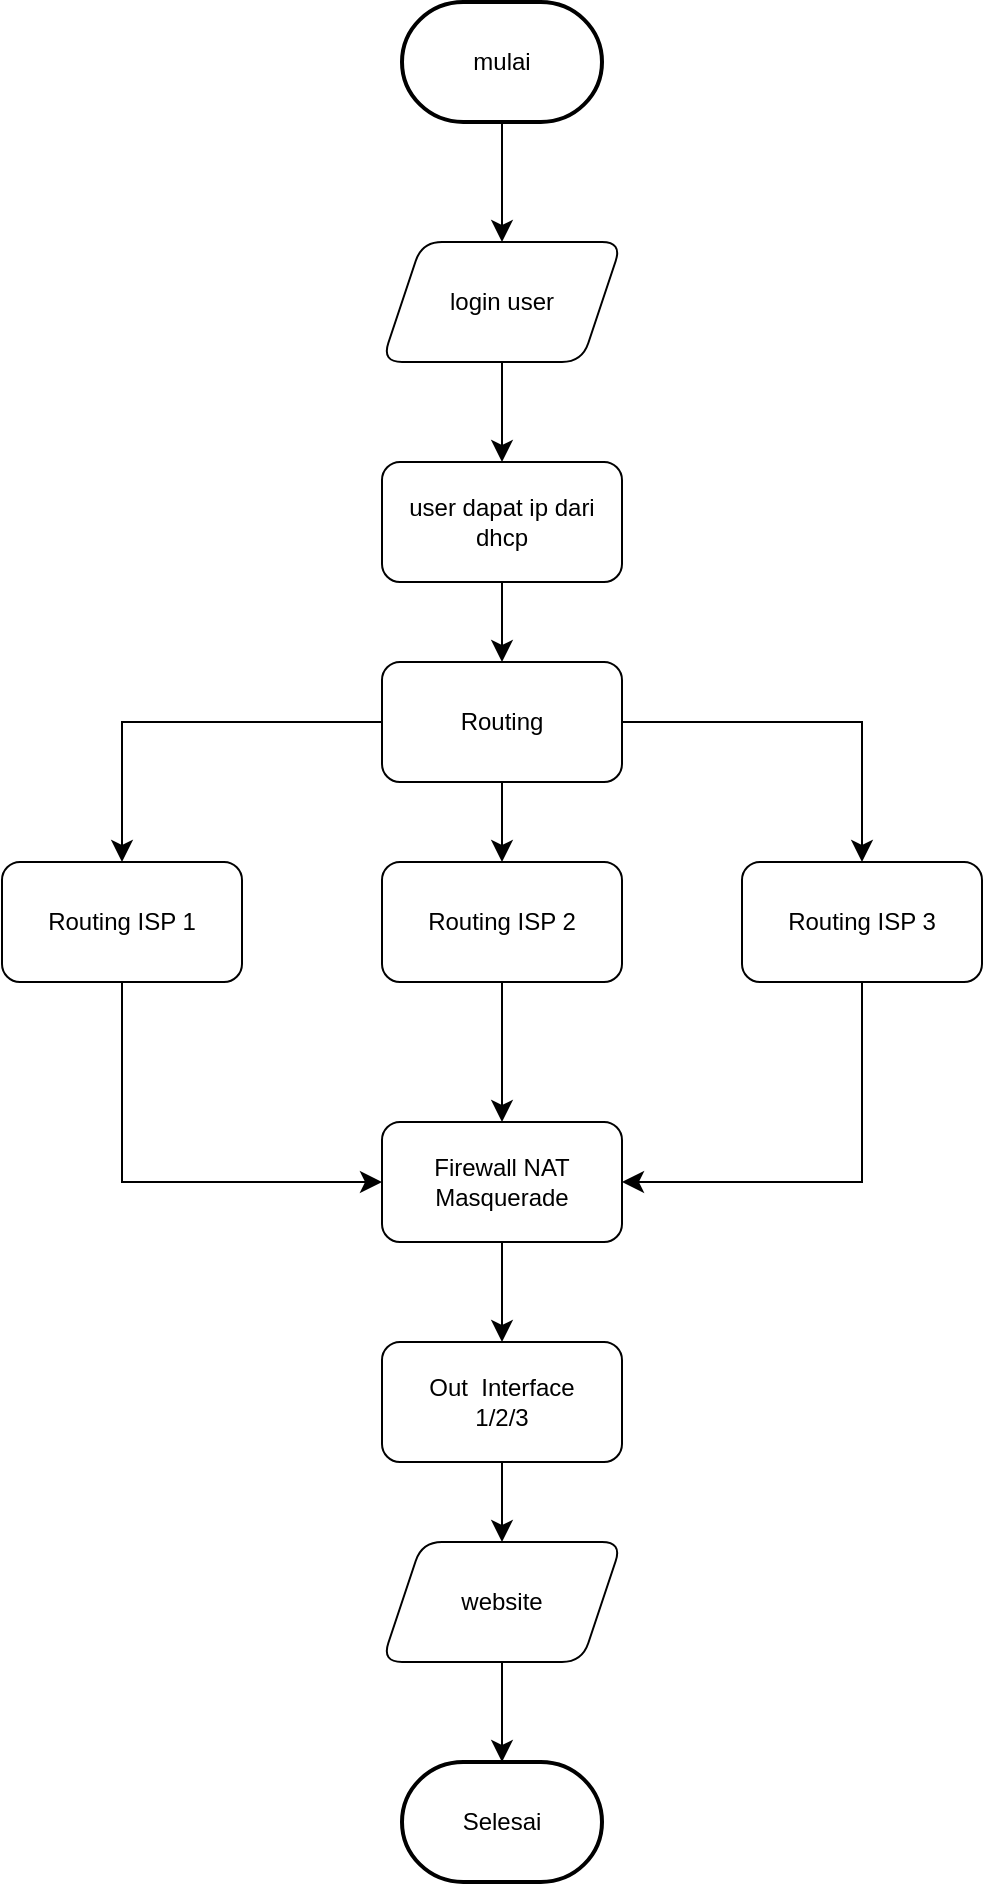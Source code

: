 <mxfile version="24.6.4" type="github" pages="2">
  <diagram id="C5RBs43oDa-KdzZeNtuy" name="Page-1">
    <mxGraphModel dx="1780" dy="1843" grid="1" gridSize="10" guides="1" tooltips="1" connect="1" arrows="1" fold="1" page="1" pageScale="1" pageWidth="827" pageHeight="1169" math="0" shadow="0">
      <root>
        <mxCell id="WIyWlLk6GJQsqaUBKTNV-0" />
        <mxCell id="WIyWlLk6GJQsqaUBKTNV-1" parent="WIyWlLk6GJQsqaUBKTNV-0" />
        <mxCell id="1H6QU65tW6yG9EJsWE8_-3" value="" style="edgeStyle=none;curved=1;rounded=0;orthogonalLoop=1;jettySize=auto;html=1;fontSize=12;startSize=8;endSize=8;" edge="1" parent="WIyWlLk6GJQsqaUBKTNV-1" source="1H6QU65tW6yG9EJsWE8_-0" target="1H6QU65tW6yG9EJsWE8_-2">
          <mxGeometry relative="1" as="geometry" />
        </mxCell>
        <mxCell id="1H6QU65tW6yG9EJsWE8_-0" value="login user" style="shape=parallelogram;perimeter=parallelogramPerimeter;whiteSpace=wrap;html=1;fixedSize=1;rounded=1;glass=0;strokeWidth=1;shadow=0;" vertex="1" parent="WIyWlLk6GJQsqaUBKTNV-1">
          <mxGeometry x="370" y="160" width="120" height="60" as="geometry" />
        </mxCell>
        <mxCell id="1H6QU65tW6yG9EJsWE8_-11" value="" style="edgeStyle=none;curved=1;rounded=0;orthogonalLoop=1;jettySize=auto;html=1;fontSize=12;startSize=8;endSize=8;" edge="1" parent="WIyWlLk6GJQsqaUBKTNV-1" source="1H6QU65tW6yG9EJsWE8_-2">
          <mxGeometry relative="1" as="geometry">
            <mxPoint x="430" y="370" as="targetPoint" />
          </mxGeometry>
        </mxCell>
        <mxCell id="1H6QU65tW6yG9EJsWE8_-2" value="user dapat ip dari dhcp" style="whiteSpace=wrap;html=1;rounded=1;glass=0;strokeWidth=1;shadow=0;" vertex="1" parent="WIyWlLk6GJQsqaUBKTNV-1">
          <mxGeometry x="370" y="270" width="120" height="60" as="geometry" />
        </mxCell>
        <mxCell id="1H6QU65tW6yG9EJsWE8_-7" value="" style="edgeStyle=none;curved=1;rounded=0;orthogonalLoop=1;jettySize=auto;html=1;fontSize=12;startSize=8;endSize=8;" edge="1" parent="WIyWlLk6GJQsqaUBKTNV-1" source="1H6QU65tW6yG9EJsWE8_-5" target="1H6QU65tW6yG9EJsWE8_-0">
          <mxGeometry relative="1" as="geometry" />
        </mxCell>
        <mxCell id="1H6QU65tW6yG9EJsWE8_-5" value="mulai" style="strokeWidth=2;html=1;shape=mxgraph.flowchart.terminator;whiteSpace=wrap;" vertex="1" parent="WIyWlLk6GJQsqaUBKTNV-1">
          <mxGeometry x="380" y="40" width="100" height="60" as="geometry" />
        </mxCell>
        <mxCell id="1H6QU65tW6yG9EJsWE8_-6" value="Selesai" style="strokeWidth=2;html=1;shape=mxgraph.flowchart.terminator;whiteSpace=wrap;" vertex="1" parent="WIyWlLk6GJQsqaUBKTNV-1">
          <mxGeometry x="380" y="920" width="100" height="60" as="geometry" />
        </mxCell>
        <mxCell id="1H6QU65tW6yG9EJsWE8_-15" value="Routing ISP 1" style="whiteSpace=wrap;html=1;rounded=1;glass=0;strokeWidth=1;shadow=0;" vertex="1" parent="WIyWlLk6GJQsqaUBKTNV-1">
          <mxGeometry x="180" y="470" width="120" height="60" as="geometry" />
        </mxCell>
        <mxCell id="1H6QU65tW6yG9EJsWE8_-23" value="" style="edgeStyle=none;curved=1;rounded=0;orthogonalLoop=1;jettySize=auto;html=1;fontSize=12;startSize=8;endSize=8;" edge="1" parent="WIyWlLk6GJQsqaUBKTNV-1" source="1H6QU65tW6yG9EJsWE8_-19" target="1H6QU65tW6yG9EJsWE8_-20">
          <mxGeometry relative="1" as="geometry" />
        </mxCell>
        <mxCell id="1H6QU65tW6yG9EJsWE8_-19" value="Routing" style="whiteSpace=wrap;html=1;rounded=1;glass=0;strokeWidth=1;shadow=0;" vertex="1" parent="WIyWlLk6GJQsqaUBKTNV-1">
          <mxGeometry x="370" y="370" width="120" height="60" as="geometry" />
        </mxCell>
        <mxCell id="1H6QU65tW6yG9EJsWE8_-26" value="" style="edgeStyle=none;curved=1;rounded=0;orthogonalLoop=1;jettySize=auto;html=1;fontSize=12;startSize=8;endSize=8;" edge="1" parent="WIyWlLk6GJQsqaUBKTNV-1" source="1H6QU65tW6yG9EJsWE8_-20" target="1H6QU65tW6yG9EJsWE8_-25">
          <mxGeometry relative="1" as="geometry" />
        </mxCell>
        <mxCell id="1H6QU65tW6yG9EJsWE8_-20" value="Routing ISP 2" style="whiteSpace=wrap;html=1;rounded=1;glass=0;strokeWidth=1;shadow=0;" vertex="1" parent="WIyWlLk6GJQsqaUBKTNV-1">
          <mxGeometry x="370" y="470" width="120" height="60" as="geometry" />
        </mxCell>
        <mxCell id="1H6QU65tW6yG9EJsWE8_-21" value="Routing ISP 3" style="whiteSpace=wrap;html=1;rounded=1;glass=0;strokeWidth=1;shadow=0;" vertex="1" parent="WIyWlLk6GJQsqaUBKTNV-1">
          <mxGeometry x="550" y="470" width="120" height="60" as="geometry" />
        </mxCell>
        <mxCell id="1H6QU65tW6yG9EJsWE8_-22" value="" style="endArrow=classic;html=1;rounded=0;fontSize=12;startSize=8;endSize=8;entryX=0.5;entryY=0;entryDx=0;entryDy=0;exitX=0;exitY=0.5;exitDx=0;exitDy=0;" edge="1" parent="WIyWlLk6GJQsqaUBKTNV-1" source="1H6QU65tW6yG9EJsWE8_-19" target="1H6QU65tW6yG9EJsWE8_-15">
          <mxGeometry width="50" height="50" relative="1" as="geometry">
            <mxPoint x="400" y="500" as="sourcePoint" />
            <mxPoint x="450" y="450" as="targetPoint" />
            <Array as="points">
              <mxPoint x="240" y="400" />
            </Array>
          </mxGeometry>
        </mxCell>
        <mxCell id="1H6QU65tW6yG9EJsWE8_-24" value="" style="endArrow=classic;html=1;rounded=0;fontSize=12;startSize=8;endSize=8;entryX=0.5;entryY=0;entryDx=0;entryDy=0;exitX=1;exitY=0.5;exitDx=0;exitDy=0;" edge="1" parent="WIyWlLk6GJQsqaUBKTNV-1" source="1H6QU65tW6yG9EJsWE8_-19" target="1H6QU65tW6yG9EJsWE8_-21">
          <mxGeometry width="50" height="50" relative="1" as="geometry">
            <mxPoint x="380" y="410" as="sourcePoint" />
            <mxPoint x="250" y="480" as="targetPoint" />
            <Array as="points">
              <mxPoint x="610" y="400" />
            </Array>
          </mxGeometry>
        </mxCell>
        <mxCell id="1H6QU65tW6yG9EJsWE8_-30" value="" style="edgeStyle=none;curved=1;rounded=0;orthogonalLoop=1;jettySize=auto;html=1;fontSize=12;startSize=8;endSize=8;" edge="1" parent="WIyWlLk6GJQsqaUBKTNV-1" source="1H6QU65tW6yG9EJsWE8_-25" target="1H6QU65tW6yG9EJsWE8_-29">
          <mxGeometry relative="1" as="geometry" />
        </mxCell>
        <mxCell id="1H6QU65tW6yG9EJsWE8_-25" value="Firewall NAT Masquerade" style="whiteSpace=wrap;html=1;rounded=1;glass=0;strokeWidth=1;shadow=0;" vertex="1" parent="WIyWlLk6GJQsqaUBKTNV-1">
          <mxGeometry x="370" y="600" width="120" height="60" as="geometry" />
        </mxCell>
        <mxCell id="1H6QU65tW6yG9EJsWE8_-27" value="" style="endArrow=classic;html=1;rounded=0;fontSize=12;startSize=8;endSize=8;exitX=0.5;exitY=1;exitDx=0;exitDy=0;entryX=0;entryY=0.5;entryDx=0;entryDy=0;edgeStyle=orthogonalEdgeStyle;" edge="1" parent="WIyWlLk6GJQsqaUBKTNV-1" source="1H6QU65tW6yG9EJsWE8_-15" target="1H6QU65tW6yG9EJsWE8_-25">
          <mxGeometry width="50" height="50" relative="1" as="geometry">
            <mxPoint x="230" y="650" as="sourcePoint" />
            <mxPoint x="280" y="600" as="targetPoint" />
          </mxGeometry>
        </mxCell>
        <mxCell id="1H6QU65tW6yG9EJsWE8_-28" value="" style="endArrow=classic;html=1;rounded=0;fontSize=12;startSize=8;endSize=8;entryX=1;entryY=0.5;entryDx=0;entryDy=0;exitX=0.5;exitY=1;exitDx=0;exitDy=0;" edge="1" parent="WIyWlLk6GJQsqaUBKTNV-1" source="1H6QU65tW6yG9EJsWE8_-21" target="1H6QU65tW6yG9EJsWE8_-25">
          <mxGeometry width="50" height="50" relative="1" as="geometry">
            <mxPoint x="540" y="630" as="sourcePoint" />
            <mxPoint x="590" y="580" as="targetPoint" />
            <Array as="points">
              <mxPoint x="610" y="630" />
            </Array>
          </mxGeometry>
        </mxCell>
        <mxCell id="1H6QU65tW6yG9EJsWE8_-32" value="" style="edgeStyle=none;curved=1;rounded=0;orthogonalLoop=1;jettySize=auto;html=1;fontSize=12;startSize=8;endSize=8;" edge="1" parent="WIyWlLk6GJQsqaUBKTNV-1" source="1H6QU65tW6yG9EJsWE8_-29" target="1H6QU65tW6yG9EJsWE8_-31">
          <mxGeometry relative="1" as="geometry" />
        </mxCell>
        <mxCell id="1H6QU65tW6yG9EJsWE8_-29" value="Out&amp;nbsp; Interface&lt;div&gt;1/2/3&lt;/div&gt;" style="whiteSpace=wrap;html=1;rounded=1;glass=0;strokeWidth=1;shadow=0;" vertex="1" parent="WIyWlLk6GJQsqaUBKTNV-1">
          <mxGeometry x="370" y="710" width="120" height="60" as="geometry" />
        </mxCell>
        <mxCell id="1H6QU65tW6yG9EJsWE8_-33" value="" style="edgeStyle=none;curved=1;rounded=0;orthogonalLoop=1;jettySize=auto;html=1;fontSize=12;startSize=8;endSize=8;" edge="1" parent="WIyWlLk6GJQsqaUBKTNV-1" source="1H6QU65tW6yG9EJsWE8_-31" target="1H6QU65tW6yG9EJsWE8_-6">
          <mxGeometry relative="1" as="geometry" />
        </mxCell>
        <mxCell id="1H6QU65tW6yG9EJsWE8_-31" value="website" style="shape=parallelogram;perimeter=parallelogramPerimeter;whiteSpace=wrap;html=1;fixedSize=1;rounded=1;glass=0;strokeWidth=1;shadow=0;" vertex="1" parent="WIyWlLk6GJQsqaUBKTNV-1">
          <mxGeometry x="370" y="810" width="120" height="60" as="geometry" />
        </mxCell>
      </root>
    </mxGraphModel>
  </diagram>
  <diagram id="PWaeA-JiAWXk2FPMfYHm" name="Page-2">
    <mxGraphModel dx="712" dy="737" grid="1" gridSize="10" guides="1" tooltips="1" connect="1" arrows="1" fold="1" page="1" pageScale="1" pageWidth="850" pageHeight="1100" math="0" shadow="0">
      <root>
        <mxCell id="0" />
        <mxCell id="1" parent="0" />
        <mxCell id="zLa3iFYuWYwn2urg3qTp-1" value="" style="edgeStyle=none;curved=1;rounded=0;orthogonalLoop=1;jettySize=auto;html=1;fontSize=12;startSize=8;endSize=8;" edge="1" parent="1" source="zLa3iFYuWYwn2urg3qTp-2" target="zLa3iFYuWYwn2urg3qTp-4">
          <mxGeometry relative="1" as="geometry" />
        </mxCell>
        <mxCell id="zLa3iFYuWYwn2urg3qTp-2" value="login user" style="shape=parallelogram;perimeter=parallelogramPerimeter;whiteSpace=wrap;html=1;fixedSize=1;rounded=1;glass=0;strokeWidth=1;shadow=0;" vertex="1" parent="1">
          <mxGeometry x="370" y="160" width="120" height="60" as="geometry" />
        </mxCell>
        <mxCell id="zLa3iFYuWYwn2urg3qTp-3" value="" style="edgeStyle=none;curved=1;rounded=0;orthogonalLoop=1;jettySize=auto;html=1;fontSize=12;startSize=8;endSize=8;" edge="1" parent="1" source="zLa3iFYuWYwn2urg3qTp-4">
          <mxGeometry relative="1" as="geometry">
            <mxPoint x="430" y="370" as="targetPoint" />
          </mxGeometry>
        </mxCell>
        <mxCell id="zLa3iFYuWYwn2urg3qTp-4" value="user dapat ip dari dhcp" style="whiteSpace=wrap;html=1;rounded=1;glass=0;strokeWidth=1;shadow=0;" vertex="1" parent="1">
          <mxGeometry x="370" y="270" width="120" height="60" as="geometry" />
        </mxCell>
        <mxCell id="zLa3iFYuWYwn2urg3qTp-5" value="" style="edgeStyle=none;curved=1;rounded=0;orthogonalLoop=1;jettySize=auto;html=1;fontSize=12;startSize=8;endSize=8;" edge="1" parent="1" source="zLa3iFYuWYwn2urg3qTp-6" target="zLa3iFYuWYwn2urg3qTp-2">
          <mxGeometry relative="1" as="geometry" />
        </mxCell>
        <mxCell id="zLa3iFYuWYwn2urg3qTp-6" value="mulai" style="strokeWidth=2;html=1;shape=mxgraph.flowchart.terminator;whiteSpace=wrap;" vertex="1" parent="1">
          <mxGeometry x="380" y="40" width="100" height="60" as="geometry" />
        </mxCell>
        <mxCell id="zLa3iFYuWYwn2urg3qTp-7" value="Selesai" style="strokeWidth=2;html=1;shape=mxgraph.flowchart.terminator;whiteSpace=wrap;" vertex="1" parent="1">
          <mxGeometry x="380" y="920" width="100" height="60" as="geometry" />
        </mxCell>
        <mxCell id="zLa3iFYuWYwn2urg3qTp-8" value="Connection Mark 1.0" style="whiteSpace=wrap;html=1;rounded=1;glass=0;strokeWidth=1;shadow=0;" vertex="1" parent="1">
          <mxGeometry x="180" y="470" width="120" height="60" as="geometry" />
        </mxCell>
        <mxCell id="zLa3iFYuWYwn2urg3qTp-9" value="" style="edgeStyle=none;curved=1;rounded=0;orthogonalLoop=1;jettySize=auto;html=1;fontSize=12;startSize=8;endSize=8;" edge="1" parent="1" source="zLa3iFYuWYwn2urg3qTp-10">
          <mxGeometry relative="1" as="geometry">
            <mxPoint x="430" y="470" as="targetPoint" />
          </mxGeometry>
        </mxCell>
        <mxCell id="zLa3iFYuWYwn2urg3qTp-10" value="Mangle&lt;div&gt;Chain = Prerouting&lt;/div&gt;" style="whiteSpace=wrap;html=1;rounded=1;glass=0;strokeWidth=1;shadow=0;" vertex="1" parent="1">
          <mxGeometry x="370" y="370" width="120" height="60" as="geometry" />
        </mxCell>
        <mxCell id="zLa3iFYuWYwn2urg3qTp-11" value="" style="edgeStyle=none;curved=1;rounded=0;orthogonalLoop=1;jettySize=auto;html=1;fontSize=12;startSize=8;endSize=8;" edge="1" parent="1" target="zLa3iFYuWYwn2urg3qTp-17">
          <mxGeometry relative="1" as="geometry">
            <mxPoint x="430" y="530" as="sourcePoint" />
          </mxGeometry>
        </mxCell>
        <mxCell id="zLa3iFYuWYwn2urg3qTp-14" value="" style="endArrow=classic;html=1;rounded=0;fontSize=12;startSize=8;endSize=8;entryX=0.5;entryY=0;entryDx=0;entryDy=0;exitX=0;exitY=0.5;exitDx=0;exitDy=0;" edge="1" parent="1" source="zLa3iFYuWYwn2urg3qTp-10" target="zLa3iFYuWYwn2urg3qTp-8">
          <mxGeometry width="50" height="50" relative="1" as="geometry">
            <mxPoint x="400" y="500" as="sourcePoint" />
            <mxPoint x="450" y="450" as="targetPoint" />
            <Array as="points">
              <mxPoint x="240" y="400" />
            </Array>
          </mxGeometry>
        </mxCell>
        <mxCell id="zLa3iFYuWYwn2urg3qTp-15" value="" style="endArrow=classic;html=1;rounded=0;fontSize=12;startSize=8;endSize=8;entryX=0.5;entryY=0;entryDx=0;entryDy=0;exitX=1;exitY=0.5;exitDx=0;exitDy=0;" edge="1" parent="1" source="zLa3iFYuWYwn2urg3qTp-10">
          <mxGeometry width="50" height="50" relative="1" as="geometry">
            <mxPoint x="380" y="410" as="sourcePoint" />
            <mxPoint x="610" y="470" as="targetPoint" />
            <Array as="points">
              <mxPoint x="610" y="400" />
            </Array>
          </mxGeometry>
        </mxCell>
        <mxCell id="zLa3iFYuWYwn2urg3qTp-16" value="" style="edgeStyle=none;curved=1;rounded=0;orthogonalLoop=1;jettySize=auto;html=1;fontSize=12;startSize=8;endSize=8;" edge="1" parent="1" source="zLa3iFYuWYwn2urg3qTp-17" target="zLa3iFYuWYwn2urg3qTp-21">
          <mxGeometry relative="1" as="geometry" />
        </mxCell>
        <mxCell id="zLa3iFYuWYwn2urg3qTp-17" value="Firewall NAT Masquerade" style="whiteSpace=wrap;html=1;rounded=1;glass=0;strokeWidth=1;shadow=0;" vertex="1" parent="1">
          <mxGeometry x="370" y="600" width="120" height="60" as="geometry" />
        </mxCell>
        <mxCell id="zLa3iFYuWYwn2urg3qTp-18" value="" style="endArrow=classic;html=1;rounded=0;fontSize=12;startSize=8;endSize=8;exitX=0.5;exitY=1;exitDx=0;exitDy=0;entryX=0;entryY=0.5;entryDx=0;entryDy=0;edgeStyle=orthogonalEdgeStyle;" edge="1" parent="1" source="zLa3iFYuWYwn2urg3qTp-8" target="zLa3iFYuWYwn2urg3qTp-17">
          <mxGeometry width="50" height="50" relative="1" as="geometry">
            <mxPoint x="230" y="650" as="sourcePoint" />
            <mxPoint x="280" y="600" as="targetPoint" />
          </mxGeometry>
        </mxCell>
        <mxCell id="zLa3iFYuWYwn2urg3qTp-19" value="" style="endArrow=classic;html=1;rounded=0;fontSize=12;startSize=8;endSize=8;entryX=1;entryY=0.5;entryDx=0;entryDy=0;exitX=0.5;exitY=1;exitDx=0;exitDy=0;" edge="1" parent="1" target="zLa3iFYuWYwn2urg3qTp-17">
          <mxGeometry width="50" height="50" relative="1" as="geometry">
            <mxPoint x="610" y="530" as="sourcePoint" />
            <mxPoint x="590" y="580" as="targetPoint" />
            <Array as="points">
              <mxPoint x="610" y="630" />
            </Array>
          </mxGeometry>
        </mxCell>
        <mxCell id="zLa3iFYuWYwn2urg3qTp-20" value="" style="edgeStyle=none;curved=1;rounded=0;orthogonalLoop=1;jettySize=auto;html=1;fontSize=12;startSize=8;endSize=8;" edge="1" parent="1" source="zLa3iFYuWYwn2urg3qTp-21" target="zLa3iFYuWYwn2urg3qTp-23">
          <mxGeometry relative="1" as="geometry" />
        </mxCell>
        <mxCell id="zLa3iFYuWYwn2urg3qTp-21" value="Out&amp;nbsp; Interface&lt;div&gt;1/2/3&lt;/div&gt;" style="whiteSpace=wrap;html=1;rounded=1;glass=0;strokeWidth=1;shadow=0;" vertex="1" parent="1">
          <mxGeometry x="370" y="710" width="120" height="60" as="geometry" />
        </mxCell>
        <mxCell id="zLa3iFYuWYwn2urg3qTp-22" value="" style="edgeStyle=none;curved=1;rounded=0;orthogonalLoop=1;jettySize=auto;html=1;fontSize=12;startSize=8;endSize=8;" edge="1" parent="1" source="zLa3iFYuWYwn2urg3qTp-23" target="zLa3iFYuWYwn2urg3qTp-7">
          <mxGeometry relative="1" as="geometry" />
        </mxCell>
        <mxCell id="zLa3iFYuWYwn2urg3qTp-23" value="website" style="shape=parallelogram;perimeter=parallelogramPerimeter;whiteSpace=wrap;html=1;fixedSize=1;rounded=1;glass=0;strokeWidth=1;shadow=0;" vertex="1" parent="1">
          <mxGeometry x="370" y="810" width="120" height="60" as="geometry" />
        </mxCell>
        <mxCell id="zLa3iFYuWYwn2urg3qTp-24" value="Connection Mark 1.0" style="whiteSpace=wrap;html=1;rounded=1;glass=0;strokeWidth=1;shadow=0;" vertex="1" parent="1">
          <mxGeometry x="370" y="470" width="120" height="60" as="geometry" />
        </mxCell>
        <mxCell id="zLa3iFYuWYwn2urg3qTp-25" value="Connection Mark 1.0" style="whiteSpace=wrap;html=1;rounded=1;glass=0;strokeWidth=1;shadow=0;" vertex="1" parent="1">
          <mxGeometry x="550" y="470" width="120" height="60" as="geometry" />
        </mxCell>
      </root>
    </mxGraphModel>
  </diagram>
</mxfile>
